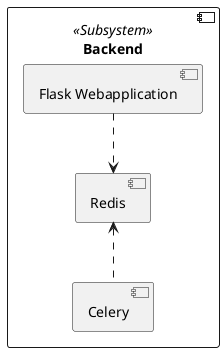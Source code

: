 @startuml Backend_Whitebox
component Backend <<Subsystem>> {
    component "Flask Webapplication" as Flask
    component Redis
    component Celery

    Flask ..> Redis
    Celery .up.> Redis
}

@enduml